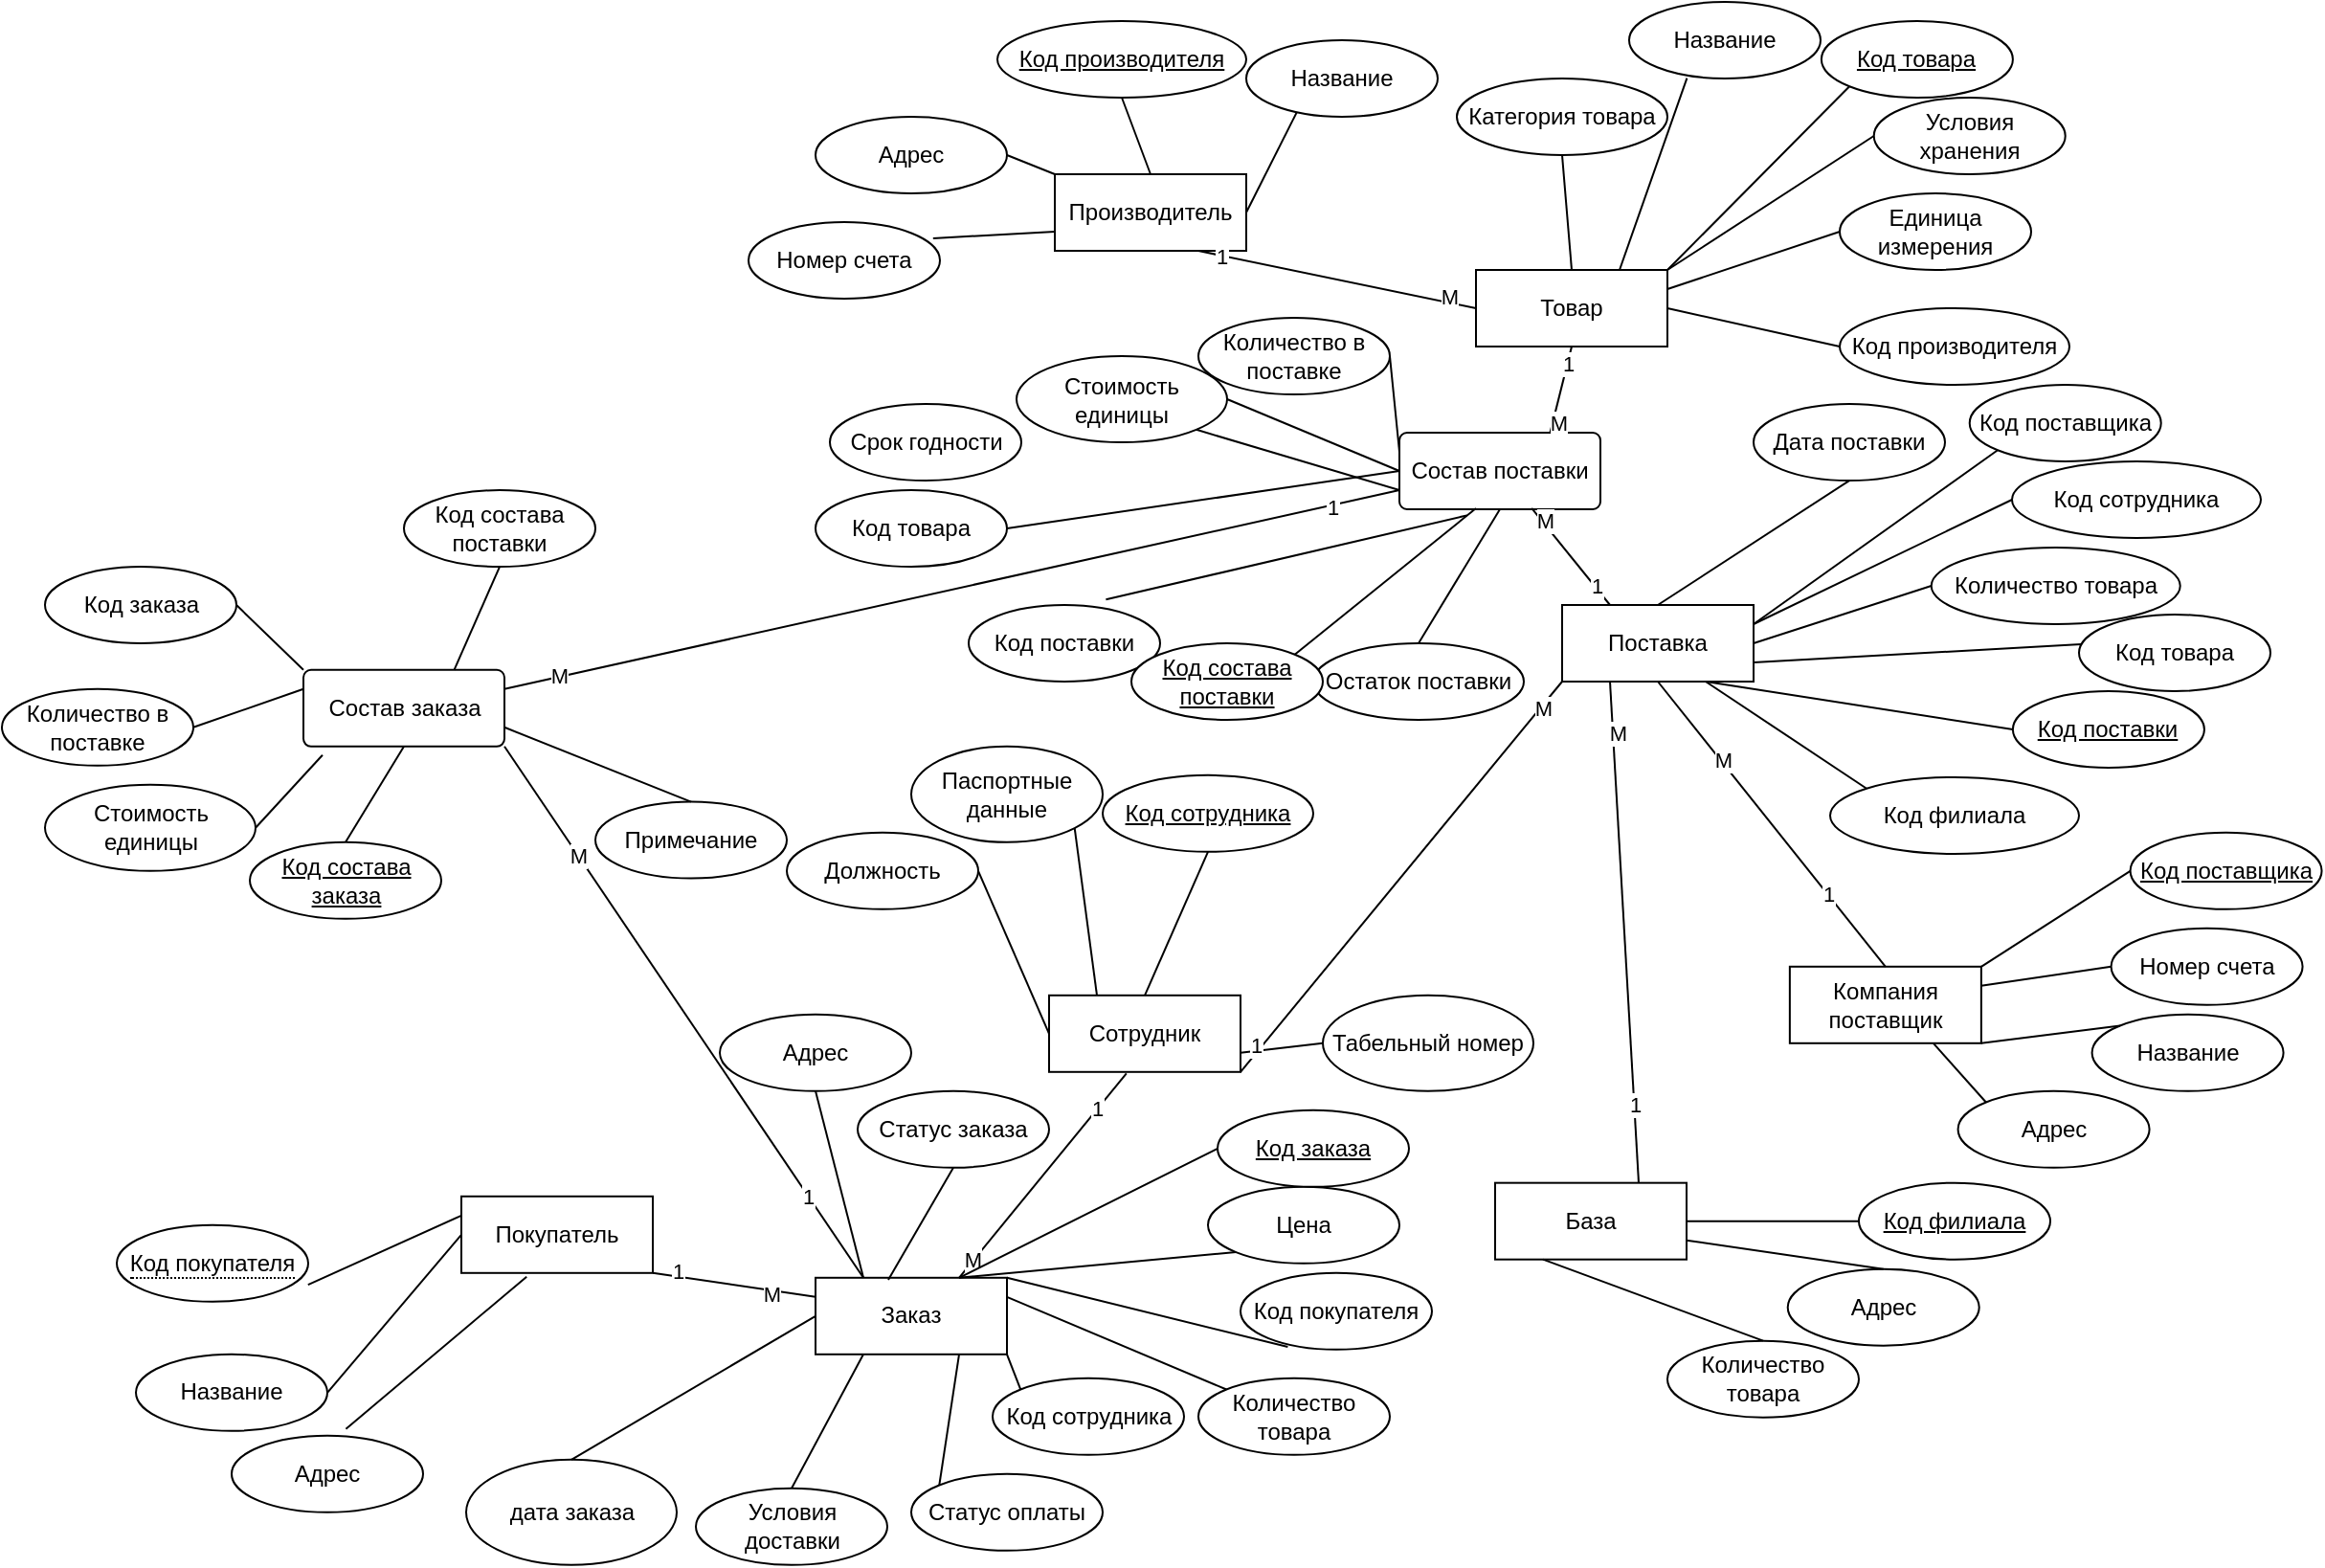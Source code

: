 <mxfile version="21.2.9" type="device">
  <diagram name="Страница 1" id="hKR1b_W0vJT78m-j09uT">
    <mxGraphModel dx="1843" dy="830" grid="1" gridSize="10" guides="1" tooltips="1" connect="1" arrows="1" fold="1" page="1" pageScale="1" pageWidth="1654" pageHeight="2336" math="0" shadow="0">
      <root>
        <mxCell id="0" />
        <mxCell id="1" parent="0" />
        <mxCell id="FbXLROSCPdwHyg9vS8EN-12" value="" style="endArrow=none;html=1;rounded=0;entryX=0.597;entryY=-0.089;entryDx=0;entryDy=0;entryPerimeter=0;exitX=0.341;exitY=1.049;exitDx=0;exitDy=0;exitPerimeter=0;" parent="1" source="FbXLROSCPdwHyg9vS8EN-45" target="FbXLROSCPdwHyg9vS8EN-46" edge="1">
          <mxGeometry relative="1" as="geometry">
            <mxPoint x="540" y="668.48" as="sourcePoint" />
            <mxPoint x="590" y="668.9" as="targetPoint" />
          </mxGeometry>
        </mxCell>
        <mxCell id="FbXLROSCPdwHyg9vS8EN-15" value="дата заказа" style="ellipse;whiteSpace=wrap;html=1;" parent="1" vertex="1">
          <mxGeometry x="442.5" y="776.4" width="110" height="55" as="geometry" />
        </mxCell>
        <mxCell id="FbXLROSCPdwHyg9vS8EN-44" value="&lt;span style=&quot;border-bottom: 1px dotted&quot;&gt;Код покупателя&lt;/span&gt;" style="ellipse;whiteSpace=wrap;html=1;align=center;" parent="1" vertex="1">
          <mxGeometry x="260" y="653.9" width="100" height="40" as="geometry" />
        </mxCell>
        <mxCell id="FbXLROSCPdwHyg9vS8EN-45" value="Покупатель" style="whiteSpace=wrap;html=1;align=center;" parent="1" vertex="1">
          <mxGeometry x="440" y="638.9" width="100" height="40" as="geometry" />
        </mxCell>
        <mxCell id="FbXLROSCPdwHyg9vS8EN-46" value="Адрес" style="ellipse;whiteSpace=wrap;html=1;align=center;" parent="1" vertex="1">
          <mxGeometry x="320" y="763.9" width="100" height="40" as="geometry" />
        </mxCell>
        <mxCell id="FbXLROSCPdwHyg9vS8EN-47" value="Название" style="ellipse;whiteSpace=wrap;html=1;align=center;" parent="1" vertex="1">
          <mxGeometry x="270" y="721.4" width="100" height="40" as="geometry" />
        </mxCell>
        <mxCell id="FbXLROSCPdwHyg9vS8EN-48" value="" style="endArrow=none;html=1;rounded=0;exitX=0.5;exitY=0;exitDx=0;exitDy=0;entryX=0;entryY=0.5;entryDx=0;entryDy=0;" parent="1" source="FbXLROSCPdwHyg9vS8EN-15" target="FbXLROSCPdwHyg9vS8EN-140" edge="1">
          <mxGeometry relative="1" as="geometry">
            <mxPoint x="520" y="748.9" as="sourcePoint" />
            <mxPoint x="630" y="703.9" as="targetPoint" />
          </mxGeometry>
        </mxCell>
        <mxCell id="FbXLROSCPdwHyg9vS8EN-49" value="" style="endArrow=none;html=1;rounded=0;exitX=0.999;exitY=0.78;exitDx=0;exitDy=0;exitPerimeter=0;entryX=0;entryY=0.25;entryDx=0;entryDy=0;" parent="1" source="FbXLROSCPdwHyg9vS8EN-44" target="FbXLROSCPdwHyg9vS8EN-45" edge="1">
          <mxGeometry relative="1" as="geometry">
            <mxPoint x="470" y="578.9" as="sourcePoint" />
            <mxPoint x="630" y="578.9" as="targetPoint" />
          </mxGeometry>
        </mxCell>
        <mxCell id="FbXLROSCPdwHyg9vS8EN-50" value="" style="endArrow=none;html=1;rounded=0;entryX=0;entryY=0.5;entryDx=0;entryDy=0;exitX=1;exitY=0.5;exitDx=0;exitDy=0;" parent="1" source="FbXLROSCPdwHyg9vS8EN-47" target="FbXLROSCPdwHyg9vS8EN-45" edge="1">
          <mxGeometry relative="1" as="geometry">
            <mxPoint x="320" y="657.36" as="sourcePoint" />
            <mxPoint x="420" y="656.9" as="targetPoint" />
          </mxGeometry>
        </mxCell>
        <mxCell id="FbXLROSCPdwHyg9vS8EN-54" value="Сотрудник" style="whiteSpace=wrap;html=1;align=center;" parent="1" vertex="1">
          <mxGeometry x="747" y="533.9" width="100" height="40" as="geometry" />
        </mxCell>
        <mxCell id="FbXLROSCPdwHyg9vS8EN-55" value="Код сотрудника" style="ellipse;whiteSpace=wrap;html=1;align=center;fontStyle=4;" parent="1" vertex="1">
          <mxGeometry x="775" y="418.9" width="110" height="40" as="geometry" />
        </mxCell>
        <mxCell id="FbXLROSCPdwHyg9vS8EN-57" value="Название" style="ellipse;whiteSpace=wrap;html=1;align=center;" parent="1" vertex="1">
          <mxGeometry x="1050" y="15" width="100" height="40" as="geometry" />
        </mxCell>
        <mxCell id="FbXLROSCPdwHyg9vS8EN-58" value="Единица измерения" style="ellipse;whiteSpace=wrap;html=1;align=center;" parent="1" vertex="1">
          <mxGeometry x="1160" y="115" width="100" height="40" as="geometry" />
        </mxCell>
        <mxCell id="FbXLROSCPdwHyg9vS8EN-59" value="Табельный номер" style="ellipse;whiteSpace=wrap;html=1;align=center;" parent="1" vertex="1">
          <mxGeometry x="890" y="533.9" width="110" height="50" as="geometry" />
        </mxCell>
        <mxCell id="FbXLROSCPdwHyg9vS8EN-60" value="Паспортные данные" style="ellipse;whiteSpace=wrap;html=1;align=center;" parent="1" vertex="1">
          <mxGeometry x="675" y="403.9" width="100" height="50" as="geometry" />
        </mxCell>
        <mxCell id="FbXLROSCPdwHyg9vS8EN-61" value="Должность" style="ellipse;whiteSpace=wrap;html=1;align=center;" parent="1" vertex="1">
          <mxGeometry x="610" y="448.9" width="100" height="40" as="geometry" />
        </mxCell>
        <mxCell id="FbXLROSCPdwHyg9vS8EN-64" value="" style="endArrow=none;html=1;rounded=0;entryX=0.25;entryY=0;entryDx=0;entryDy=0;exitX=1;exitY=1;exitDx=0;exitDy=0;" parent="1" source="FbXLROSCPdwHyg9vS8EN-60" target="FbXLROSCPdwHyg9vS8EN-54" edge="1">
          <mxGeometry relative="1" as="geometry">
            <mxPoint x="750" y="468.9" as="sourcePoint" />
            <mxPoint x="760" y="798.9" as="targetPoint" />
          </mxGeometry>
        </mxCell>
        <mxCell id="FbXLROSCPdwHyg9vS8EN-66" value="" style="endArrow=none;html=1;rounded=0;entryX=0;entryY=0.5;entryDx=0;entryDy=0;exitX=1;exitY=0.75;exitDx=0;exitDy=0;" parent="1" source="FbXLROSCPdwHyg9vS8EN-54" target="FbXLROSCPdwHyg9vS8EN-59" edge="1">
          <mxGeometry relative="1" as="geometry">
            <mxPoint x="800" y="488.9" as="sourcePoint" />
            <mxPoint x="960" y="488.9" as="targetPoint" />
          </mxGeometry>
        </mxCell>
        <mxCell id="FbXLROSCPdwHyg9vS8EN-67" value="" style="endArrow=none;html=1;rounded=0;entryX=0;entryY=0.5;entryDx=0;entryDy=0;exitX=1;exitY=0.5;exitDx=0;exitDy=0;" parent="1" source="FbXLROSCPdwHyg9vS8EN-61" target="FbXLROSCPdwHyg9vS8EN-54" edge="1">
          <mxGeometry relative="1" as="geometry">
            <mxPoint x="640" y="538.9" as="sourcePoint" />
            <mxPoint x="800" y="538.9" as="targetPoint" />
          </mxGeometry>
        </mxCell>
        <mxCell id="FbXLROSCPdwHyg9vS8EN-68" value="" style="endArrow=none;html=1;rounded=0;entryX=0.5;entryY=1;entryDx=0;entryDy=0;exitX=0.5;exitY=0;exitDx=0;exitDy=0;" parent="1" source="FbXLROSCPdwHyg9vS8EN-54" target="FbXLROSCPdwHyg9vS8EN-55" edge="1">
          <mxGeometry relative="1" as="geometry">
            <mxPoint x="780" y="488.9" as="sourcePoint" />
            <mxPoint x="940" y="478.9" as="targetPoint" />
          </mxGeometry>
        </mxCell>
        <mxCell id="FbXLROSCPdwHyg9vS8EN-70" value="Производитель" style="whiteSpace=wrap;html=1;align=center;" parent="1" vertex="1">
          <mxGeometry x="750" y="105" width="100" height="40" as="geometry" />
        </mxCell>
        <mxCell id="FbXLROSCPdwHyg9vS8EN-72" value="Код товара" style="ellipse;whiteSpace=wrap;html=1;align=center;fontStyle=4;" parent="1" vertex="1">
          <mxGeometry x="1150.45" y="25" width="100" height="40" as="geometry" />
        </mxCell>
        <mxCell id="FbXLROSCPdwHyg9vS8EN-74" value="Стоимость единицы" style="ellipse;whiteSpace=wrap;html=1;align=center;" parent="1" vertex="1">
          <mxGeometry x="730" y="200.0" width="110" height="45" as="geometry" />
        </mxCell>
        <mxCell id="FbXLROSCPdwHyg9vS8EN-77" value="Количество в поставке" style="ellipse;whiteSpace=wrap;html=1;align=center;" parent="1" vertex="1">
          <mxGeometry x="825" y="180.04" width="100" height="40" as="geometry" />
        </mxCell>
        <mxCell id="FbXLROSCPdwHyg9vS8EN-79" value="" style="endArrow=none;html=1;rounded=0;exitX=0;exitY=0.25;exitDx=0;exitDy=0;entryX=1;entryY=0.5;entryDx=0;entryDy=0;" parent="1" source="r5WIAvBTR6VUpxrE6MZp-40" target="FbXLROSCPdwHyg9vS8EN-77" edge="1">
          <mxGeometry relative="1" as="geometry">
            <mxPoint x="609.5" y="382.5" as="sourcePoint" />
            <mxPoint x="559.5" y="380" as="targetPoint" />
          </mxGeometry>
        </mxCell>
        <mxCell id="FbXLROSCPdwHyg9vS8EN-83" value="" style="endArrow=none;html=1;rounded=0;exitX=1;exitY=0;exitDx=0;exitDy=0;entryX=0;entryY=1;entryDx=0;entryDy=0;" parent="1" source="r5WIAvBTR6VUpxrE6MZp-49" target="FbXLROSCPdwHyg9vS8EN-72" edge="1">
          <mxGeometry relative="1" as="geometry">
            <mxPoint x="1080" y="150" as="sourcePoint" />
            <mxPoint x="1180" y="135" as="targetPoint" />
          </mxGeometry>
        </mxCell>
        <mxCell id="FbXLROSCPdwHyg9vS8EN-85" value="" style="endArrow=none;html=1;rounded=0;entryX=0.302;entryY=0.996;entryDx=0;entryDy=0;entryPerimeter=0;exitX=0.75;exitY=0;exitDx=0;exitDy=0;" parent="1" source="r5WIAvBTR6VUpxrE6MZp-49" target="FbXLROSCPdwHyg9vS8EN-57" edge="1">
          <mxGeometry relative="1" as="geometry">
            <mxPoint x="1050" y="150" as="sourcePoint" />
            <mxPoint x="1200" y="155" as="targetPoint" />
          </mxGeometry>
        </mxCell>
        <mxCell id="FbXLROSCPdwHyg9vS8EN-99" value="Компания поставщик" style="whiteSpace=wrap;html=1;align=center;" parent="1" vertex="1">
          <mxGeometry x="1133.93" y="518.9" width="100" height="40" as="geometry" />
        </mxCell>
        <mxCell id="FbXLROSCPdwHyg9vS8EN-101" value="Адрес" style="ellipse;whiteSpace=wrap;html=1;align=center;" parent="1" vertex="1">
          <mxGeometry x="1221.79" y="583.9" width="100" height="40" as="geometry" />
        </mxCell>
        <mxCell id="FbXLROSCPdwHyg9vS8EN-102" value="Номер счета" style="ellipse;whiteSpace=wrap;html=1;align=center;" parent="1" vertex="1">
          <mxGeometry x="1301.79" y="498.9" width="100" height="40" as="geometry" />
        </mxCell>
        <mxCell id="FbXLROSCPdwHyg9vS8EN-103" value="Название" style="ellipse;whiteSpace=wrap;html=1;align=center;" parent="1" vertex="1">
          <mxGeometry x="1291.79" y="543.9" width="100" height="40" as="geometry" />
        </mxCell>
        <mxCell id="FbXLROSCPdwHyg9vS8EN-109" value="" style="endArrow=none;html=1;rounded=0;entryX=0;entryY=0;entryDx=0;entryDy=0;exitX=0.75;exitY=1;exitDx=0;exitDy=0;" parent="1" source="FbXLROSCPdwHyg9vS8EN-99" target="FbXLROSCPdwHyg9vS8EN-101" edge="1">
          <mxGeometry relative="1" as="geometry">
            <mxPoint x="966.87" y="623.9" as="sourcePoint" />
            <mxPoint x="1126.87" y="623.9" as="targetPoint" />
          </mxGeometry>
        </mxCell>
        <mxCell id="FbXLROSCPdwHyg9vS8EN-110" value="" style="endArrow=none;html=1;rounded=0;entryX=0;entryY=0.5;entryDx=0;entryDy=0;exitX=1;exitY=0.25;exitDx=0;exitDy=0;" parent="1" source="FbXLROSCPdwHyg9vS8EN-99" target="FbXLROSCPdwHyg9vS8EN-102" edge="1">
          <mxGeometry relative="1" as="geometry">
            <mxPoint x="1226.87" y="458.9" as="sourcePoint" />
            <mxPoint x="1276.87" y="428.9" as="targetPoint" />
          </mxGeometry>
        </mxCell>
        <mxCell id="FbXLROSCPdwHyg9vS8EN-112" value="" style="endArrow=none;html=1;rounded=0;entryX=0;entryY=0;entryDx=0;entryDy=0;exitX=1;exitY=1;exitDx=0;exitDy=0;" parent="1" source="FbXLROSCPdwHyg9vS8EN-99" target="FbXLROSCPdwHyg9vS8EN-103" edge="1">
          <mxGeometry relative="1" as="geometry">
            <mxPoint x="1246.87" y="473.9" as="sourcePoint" />
            <mxPoint x="1296.87" y="448.9" as="targetPoint" />
          </mxGeometry>
        </mxCell>
        <mxCell id="FbXLROSCPdwHyg9vS8EN-126" value="База" style="whiteSpace=wrap;html=1;align=center;" parent="1" vertex="1">
          <mxGeometry x="980" y="631.84" width="100" height="40" as="geometry" />
        </mxCell>
        <mxCell id="FbXLROSCPdwHyg9vS8EN-128" value="Адрес" style="ellipse;whiteSpace=wrap;html=1;align=center;" parent="1" vertex="1">
          <mxGeometry x="1132.86" y="676.84" width="100" height="40" as="geometry" />
        </mxCell>
        <mxCell id="FbXLROSCPdwHyg9vS8EN-130" value="" style="endArrow=none;html=1;rounded=0;entryX=0.5;entryY=0;entryDx=0;entryDy=0;exitX=1;exitY=0.75;exitDx=0;exitDy=0;" parent="1" source="FbXLROSCPdwHyg9vS8EN-126" target="FbXLROSCPdwHyg9vS8EN-128" edge="1">
          <mxGeometry relative="1" as="geometry">
            <mxPoint x="1000" y="711.84" as="sourcePoint" />
            <mxPoint x="1160" y="711.84" as="targetPoint" />
          </mxGeometry>
        </mxCell>
        <mxCell id="FbXLROSCPdwHyg9vS8EN-140" value="Заказ" style="whiteSpace=wrap;html=1;align=center;" parent="1" vertex="1">
          <mxGeometry x="625" y="681.4" width="100" height="40" as="geometry" />
        </mxCell>
        <mxCell id="FbXLROSCPdwHyg9vS8EN-159" value="Статус оплаты" style="ellipse;whiteSpace=wrap;html=1;align=center;" parent="1" vertex="1">
          <mxGeometry x="675" y="783.9" width="100" height="40" as="geometry" />
        </mxCell>
        <mxCell id="FbXLROSCPdwHyg9vS8EN-160" value="Условия доставки" style="ellipse;whiteSpace=wrap;html=1;align=center;" parent="1" vertex="1">
          <mxGeometry x="562.5" y="791.4" width="100" height="40" as="geometry" />
        </mxCell>
        <mxCell id="FbXLROSCPdwHyg9vS8EN-165" value="" style="endArrow=none;html=1;rounded=0;entryX=0;entryY=0.5;entryDx=0;entryDy=0;exitX=1;exitY=0.25;exitDx=0;exitDy=0;" parent="1" source="r5WIAvBTR6VUpxrE6MZp-49" target="FbXLROSCPdwHyg9vS8EN-58" edge="1">
          <mxGeometry relative="1" as="geometry">
            <mxPoint x="1070" y="177.5" as="sourcePoint" />
            <mxPoint x="870" y="375" as="targetPoint" />
          </mxGeometry>
        </mxCell>
        <mxCell id="FbXLROSCPdwHyg9vS8EN-167" value="Количество товара" style="ellipse;whiteSpace=wrap;html=1;align=center;" parent="1" vertex="1">
          <mxGeometry x="1070" y="714.34" width="100" height="40" as="geometry" />
        </mxCell>
        <mxCell id="FbXLROSCPdwHyg9vS8EN-169" value="" style="endArrow=none;html=1;rounded=0;entryX=0.25;entryY=1;entryDx=0;entryDy=0;exitX=0.5;exitY=0;exitDx=0;exitDy=0;" parent="1" source="FbXLROSCPdwHyg9vS8EN-167" target="FbXLROSCPdwHyg9vS8EN-126" edge="1">
          <mxGeometry relative="1" as="geometry">
            <mxPoint x="800" y="511.84" as="sourcePoint" />
            <mxPoint x="960" y="511.84" as="targetPoint" />
          </mxGeometry>
        </mxCell>
        <mxCell id="FbXLROSCPdwHyg9vS8EN-177" value="Категория товара" style="ellipse;whiteSpace=wrap;html=1;align=center;" parent="1" vertex="1">
          <mxGeometry x="960" y="55" width="110" height="40" as="geometry" />
        </mxCell>
        <mxCell id="FbXLROSCPdwHyg9vS8EN-178" value="Срок годности" style="ellipse;whiteSpace=wrap;html=1;align=center;" parent="1" vertex="1">
          <mxGeometry x="632.5" y="225.04" width="100" height="40" as="geometry" />
        </mxCell>
        <mxCell id="FbXLROSCPdwHyg9vS8EN-180" value="" style="endArrow=none;html=1;rounded=0;exitX=0.5;exitY=1;exitDx=0;exitDy=0;entryX=0.5;entryY=0;entryDx=0;entryDy=0;" parent="1" source="FbXLROSCPdwHyg9vS8EN-177" target="r5WIAvBTR6VUpxrE6MZp-49" edge="1">
          <mxGeometry relative="1" as="geometry">
            <mxPoint x="710" y="215" as="sourcePoint" />
            <mxPoint x="1020" y="150" as="targetPoint" />
          </mxGeometry>
        </mxCell>
        <mxCell id="FbXLROSCPdwHyg9vS8EN-181" value="" style="endArrow=none;html=1;rounded=0;exitX=1;exitY=1;exitDx=0;exitDy=0;entryX=0;entryY=0.75;entryDx=0;entryDy=0;" parent="1" source="FbXLROSCPdwHyg9vS8EN-74" target="r5WIAvBTR6VUpxrE6MZp-40" edge="1">
          <mxGeometry relative="1" as="geometry">
            <mxPoint x="509.5" y="275" as="sourcePoint" />
            <mxPoint x="640.75" y="400" as="targetPoint" />
          </mxGeometry>
        </mxCell>
        <mxCell id="FbXLROSCPdwHyg9vS8EN-182" value="Адрес" style="ellipse;whiteSpace=wrap;html=1;align=center;" parent="1" vertex="1">
          <mxGeometry x="625" y="75" width="100" height="40" as="geometry" />
        </mxCell>
        <mxCell id="FbXLROSCPdwHyg9vS8EN-185" value="Номер счета" style="ellipse;whiteSpace=wrap;html=1;align=center;" parent="1" vertex="1">
          <mxGeometry x="590" y="130" width="100" height="40" as="geometry" />
        </mxCell>
        <mxCell id="FbXLROSCPdwHyg9vS8EN-186" value="Название" style="ellipse;whiteSpace=wrap;html=1;align=center;" parent="1" vertex="1">
          <mxGeometry x="850" y="35" width="100" height="40" as="geometry" />
        </mxCell>
        <mxCell id="FbXLROSCPdwHyg9vS8EN-188" value="" style="endArrow=none;html=1;rounded=0;entryX=0;entryY=0.75;entryDx=0;entryDy=0;exitX=0.964;exitY=0.212;exitDx=0;exitDy=0;exitPerimeter=0;" parent="1" source="FbXLROSCPdwHyg9vS8EN-185" target="FbXLROSCPdwHyg9vS8EN-70" edge="1">
          <mxGeometry relative="1" as="geometry">
            <mxPoint x="610" y="435" as="sourcePoint" />
            <mxPoint x="770" y="435" as="targetPoint" />
          </mxGeometry>
        </mxCell>
        <mxCell id="FbXLROSCPdwHyg9vS8EN-190" value="" style="endArrow=none;html=1;rounded=0;entryX=0.263;entryY=0.945;entryDx=0;entryDy=0;exitX=1;exitY=0.5;exitDx=0;exitDy=0;entryPerimeter=0;" parent="1" source="FbXLROSCPdwHyg9vS8EN-70" target="FbXLROSCPdwHyg9vS8EN-186" edge="1">
          <mxGeometry relative="1" as="geometry">
            <mxPoint x="746" y="203" as="sourcePoint" />
            <mxPoint x="795" y="165" as="targetPoint" />
          </mxGeometry>
        </mxCell>
        <mxCell id="FbXLROSCPdwHyg9vS8EN-192" value="" style="endArrow=none;html=1;rounded=0;entryX=1;entryY=0.5;entryDx=0;entryDy=0;exitX=0;exitY=0;exitDx=0;exitDy=0;" parent="1" source="FbXLROSCPdwHyg9vS8EN-70" target="FbXLROSCPdwHyg9vS8EN-182" edge="1">
          <mxGeometry relative="1" as="geometry">
            <mxPoint x="756" y="213" as="sourcePoint" />
            <mxPoint x="805" y="175" as="targetPoint" />
          </mxGeometry>
        </mxCell>
        <mxCell id="FbXLROSCPdwHyg9vS8EN-212" value="" style="endArrow=none;html=1;rounded=0;exitX=0;exitY=1;exitDx=0;exitDy=0;entryX=1;entryY=1;entryDx=0;entryDy=0;" parent="1" source="r5WIAvBTR6VUpxrE6MZp-50" target="FbXLROSCPdwHyg9vS8EN-54" edge="1">
          <mxGeometry relative="1" as="geometry">
            <mxPoint x="890" y="600.0" as="sourcePoint" />
            <mxPoint x="770" y="590" as="targetPoint" />
          </mxGeometry>
        </mxCell>
        <mxCell id="FbXLROSCPdwHyg9vS8EN-213" value="" style="resizable=0;html=1;whiteSpace=wrap;align=left;verticalAlign=bottom;" parent="FbXLROSCPdwHyg9vS8EN-212" connectable="0" vertex="1">
          <mxGeometry x="-1" relative="1" as="geometry">
            <mxPoint x="-345" as="offset" />
          </mxGeometry>
        </mxCell>
        <mxCell id="fYwef7JBW5ezuKU2hQcU-30" value="1" style="edgeLabel;html=1;align=center;verticalAlign=middle;resizable=0;points=[];" parent="FbXLROSCPdwHyg9vS8EN-212" vertex="1" connectable="0">
          <mxGeometry x="0.876" y="-3" relative="1" as="geometry">
            <mxPoint as="offset" />
          </mxGeometry>
        </mxCell>
        <mxCell id="fYwef7JBW5ezuKU2hQcU-31" value="М" style="edgeLabel;html=1;align=center;verticalAlign=middle;resizable=0;points=[];" parent="FbXLROSCPdwHyg9vS8EN-212" vertex="1" connectable="0">
          <mxGeometry x="-0.87" y="1" relative="1" as="geometry">
            <mxPoint as="offset" />
          </mxGeometry>
        </mxCell>
        <mxCell id="FbXLROSCPdwHyg9vS8EN-218" value="" style="endArrow=none;html=1;rounded=0;entryX=0.5;entryY=0;entryDx=0;entryDy=0;exitX=0.25;exitY=1;exitDx=0;exitDy=0;" parent="1" source="FbXLROSCPdwHyg9vS8EN-140" target="FbXLROSCPdwHyg9vS8EN-160" edge="1">
          <mxGeometry relative="1" as="geometry">
            <mxPoint x="895" y="508.9" as="sourcePoint" />
            <mxPoint x="1055" y="508.9" as="targetPoint" />
          </mxGeometry>
        </mxCell>
        <mxCell id="FbXLROSCPdwHyg9vS8EN-220" value="" style="endArrow=none;html=1;rounded=0;entryX=0;entryY=0;entryDx=0;entryDy=0;exitX=0.75;exitY=1;exitDx=0;exitDy=0;" parent="1" source="FbXLROSCPdwHyg9vS8EN-140" target="FbXLROSCPdwHyg9vS8EN-159" edge="1">
          <mxGeometry relative="1" as="geometry">
            <mxPoint x="785" y="778.9" as="sourcePoint" />
            <mxPoint x="855" y="788.9" as="targetPoint" />
          </mxGeometry>
        </mxCell>
        <mxCell id="FbXLROSCPdwHyg9vS8EN-222" value="" style="endArrow=none;html=1;rounded=0;entryX=1;entryY=1;entryDx=0;entryDy=0;exitX=0;exitY=0.25;exitDx=0;exitDy=0;" parent="1" source="FbXLROSCPdwHyg9vS8EN-140" target="FbXLROSCPdwHyg9vS8EN-45" edge="1">
          <mxGeometry relative="1" as="geometry">
            <mxPoint x="570" y="696.4" as="sourcePoint" />
            <mxPoint x="745" y="528.9" as="targetPoint" />
          </mxGeometry>
        </mxCell>
        <mxCell id="FbXLROSCPdwHyg9vS8EN-223" value="" style="resizable=0;html=1;whiteSpace=wrap;align=left;verticalAlign=bottom;" parent="FbXLROSCPdwHyg9vS8EN-222" connectable="0" vertex="1">
          <mxGeometry x="-1" relative="1" as="geometry" />
        </mxCell>
        <mxCell id="fYwef7JBW5ezuKU2hQcU-33" value="М" style="edgeLabel;html=1;align=center;verticalAlign=middle;resizable=0;points=[];" parent="FbXLROSCPdwHyg9vS8EN-222" vertex="1" connectable="0">
          <mxGeometry x="-0.49" y="2" relative="1" as="geometry">
            <mxPoint x="-1" as="offset" />
          </mxGeometry>
        </mxCell>
        <mxCell id="fYwef7JBW5ezuKU2hQcU-36" value="1" style="edgeLabel;html=1;align=center;verticalAlign=middle;resizable=0;points=[];" parent="FbXLROSCPdwHyg9vS8EN-222" vertex="1" connectable="0">
          <mxGeometry x="0.714" y="-3" relative="1" as="geometry">
            <mxPoint as="offset" />
          </mxGeometry>
        </mxCell>
        <mxCell id="FbXLROSCPdwHyg9vS8EN-256" value="Код производителя" style="ellipse;whiteSpace=wrap;html=1;align=center;fontStyle=4;" parent="1" vertex="1">
          <mxGeometry x="720" y="25" width="130" height="40" as="geometry" />
        </mxCell>
        <mxCell id="FbXLROSCPdwHyg9vS8EN-257" value="" style="endArrow=none;html=1;rounded=0;exitX=0.5;exitY=1;exitDx=0;exitDy=0;entryX=0.5;entryY=0;entryDx=0;entryDy=0;" parent="1" source="FbXLROSCPdwHyg9vS8EN-256" target="FbXLROSCPdwHyg9vS8EN-70" edge="1">
          <mxGeometry relative="1" as="geometry">
            <mxPoint x="470" y="535" as="sourcePoint" />
            <mxPoint x="630" y="535" as="targetPoint" />
          </mxGeometry>
        </mxCell>
        <mxCell id="K6yEJlMgc-PRcoqoKb7_-6" value="" style="endArrow=none;html=1;rounded=0;exitX=0.75;exitY=0;exitDx=0;exitDy=0;entryX=0.404;entryY=1.02;entryDx=0;entryDy=0;entryPerimeter=0;" parent="1" source="FbXLROSCPdwHyg9vS8EN-140" target="FbXLROSCPdwHyg9vS8EN-54" edge="1">
          <mxGeometry relative="1" as="geometry">
            <mxPoint x="650" y="696.4" as="sourcePoint" />
            <mxPoint x="1010" y="728.9" as="targetPoint" />
          </mxGeometry>
        </mxCell>
        <mxCell id="fYwef7JBW5ezuKU2hQcU-37" value="М" style="edgeLabel;html=1;align=center;verticalAlign=middle;resizable=0;points=[];" parent="K6yEJlMgc-PRcoqoKb7_-6" vertex="1" connectable="0">
          <mxGeometry x="-0.828" y="1" relative="1" as="geometry">
            <mxPoint as="offset" />
          </mxGeometry>
        </mxCell>
        <mxCell id="fYwef7JBW5ezuKU2hQcU-40" value="1" style="edgeLabel;html=1;align=center;verticalAlign=middle;resizable=0;points=[];" parent="K6yEJlMgc-PRcoqoKb7_-6" vertex="1" connectable="0">
          <mxGeometry x="0.653" y="1" relative="1" as="geometry">
            <mxPoint as="offset" />
          </mxGeometry>
        </mxCell>
        <mxCell id="r5WIAvBTR6VUpxrE6MZp-9" value="" style="endArrow=none;html=1;rounded=0;entryX=0.25;entryY=1;entryDx=0;entryDy=0;exitX=0.75;exitY=0;exitDx=0;exitDy=0;" parent="1" source="FbXLROSCPdwHyg9vS8EN-126" target="r5WIAvBTR6VUpxrE6MZp-50" edge="1">
          <mxGeometry relative="1" as="geometry">
            <mxPoint x="1290" y="890" as="sourcePoint" />
            <mxPoint x="1172.86" y="695" as="targetPoint" />
          </mxGeometry>
        </mxCell>
        <mxCell id="r5WIAvBTR6VUpxrE6MZp-11" value="" style="resizable=0;html=1;whiteSpace=wrap;align=right;verticalAlign=bottom;" parent="r5WIAvBTR6VUpxrE6MZp-9" connectable="0" vertex="1">
          <mxGeometry x="1" relative="1" as="geometry">
            <mxPoint x="-295" y="11" as="offset" />
          </mxGeometry>
        </mxCell>
        <mxCell id="r5WIAvBTR6VUpxrE6MZp-16" value="1" style="edgeLabel;html=1;align=center;verticalAlign=middle;resizable=0;points=[];" parent="r5WIAvBTR6VUpxrE6MZp-9" vertex="1" connectable="0">
          <mxGeometry x="-0.685" relative="1" as="geometry">
            <mxPoint as="offset" />
          </mxGeometry>
        </mxCell>
        <mxCell id="fYwef7JBW5ezuKU2hQcU-39" value="М" style="edgeLabel;html=1;align=center;verticalAlign=middle;resizable=0;points=[];" parent="r5WIAvBTR6VUpxrE6MZp-9" vertex="1" connectable="0">
          <mxGeometry x="0.793" y="-2" relative="1" as="geometry">
            <mxPoint as="offset" />
          </mxGeometry>
        </mxCell>
        <mxCell id="r5WIAvBTR6VUpxrE6MZp-19" value="" style="endArrow=none;html=1;rounded=0;entryX=0;entryY=0.5;entryDx=0;entryDy=0;exitX=1;exitY=0.5;exitDx=0;exitDy=0;exitPerimeter=0;" parent="1" source="r5WIAvBTR6VUpxrE6MZp-50" target="r5WIAvBTR6VUpxrE6MZp-27" edge="1">
          <mxGeometry relative="1" as="geometry">
            <mxPoint x="1131.154" y="328.462" as="sourcePoint" />
            <mxPoint x="1185" y="310" as="targetPoint" />
          </mxGeometry>
        </mxCell>
        <mxCell id="r5WIAvBTR6VUpxrE6MZp-20" value="" style="endArrow=none;html=1;rounded=0;entryX=0.5;entryY=0;entryDx=0;entryDy=0;exitX=1;exitY=0.75;exitDx=0;exitDy=0;" parent="1" source="r5WIAvBTR6VUpxrE6MZp-50" edge="1">
          <mxGeometry relative="1" as="geometry">
            <mxPoint x="1135" y="340" as="sourcePoint" />
            <mxPoint x="1295" y="350" as="targetPoint" />
          </mxGeometry>
        </mxCell>
        <mxCell id="r5WIAvBTR6VUpxrE6MZp-24" value="" style="endArrow=none;html=1;rounded=0;entryX=0;entryY=1;entryDx=0;entryDy=0;exitX=1;exitY=0.25;exitDx=0;exitDy=0;" parent="1" source="r5WIAvBTR6VUpxrE6MZp-50" target="r5WIAvBTR6VUpxrE6MZp-29" edge="1">
          <mxGeometry relative="1" as="geometry">
            <mxPoint x="1125" y="330" as="sourcePoint" />
            <mxPoint x="1215" y="230" as="targetPoint" />
          </mxGeometry>
        </mxCell>
        <mxCell id="r5WIAvBTR6VUpxrE6MZp-26" value="Код товара" style="ellipse;whiteSpace=wrap;html=1;align=center;" parent="1" vertex="1">
          <mxGeometry x="1285" y="335" width="100" height="40" as="geometry" />
        </mxCell>
        <mxCell id="r5WIAvBTR6VUpxrE6MZp-27" value="Количество товара" style="ellipse;whiteSpace=wrap;html=1;align=center;" parent="1" vertex="1">
          <mxGeometry x="1207.86" y="300" width="130" height="40" as="geometry" />
        </mxCell>
        <mxCell id="r5WIAvBTR6VUpxrE6MZp-29" value="Код поставщика" style="ellipse;whiteSpace=wrap;html=1;align=center;" parent="1" vertex="1">
          <mxGeometry x="1227.86" y="215" width="100" height="40" as="geometry" />
        </mxCell>
        <mxCell id="r5WIAvBTR6VUpxrE6MZp-30" value="Код филиала" style="ellipse;whiteSpace=wrap;html=1;align=center;fontStyle=4;" parent="1" vertex="1">
          <mxGeometry x="1170" y="631.84" width="100" height="40" as="geometry" />
        </mxCell>
        <mxCell id="r5WIAvBTR6VUpxrE6MZp-31" value="Код поставщика" style="ellipse;whiteSpace=wrap;html=1;align=center;fontStyle=4;" parent="1" vertex="1">
          <mxGeometry x="1311.79" y="448.9" width="100" height="40" as="geometry" />
        </mxCell>
        <mxCell id="r5WIAvBTR6VUpxrE6MZp-32" value="" style="endArrow=none;html=1;rounded=0;entryX=0;entryY=0.5;entryDx=0;entryDy=0;exitX=1;exitY=0;exitDx=0;exitDy=0;" parent="1" source="FbXLROSCPdwHyg9vS8EN-99" target="r5WIAvBTR6VUpxrE6MZp-31" edge="1">
          <mxGeometry relative="1" as="geometry">
            <mxPoint x="1241.79" y="408.9" as="sourcePoint" />
            <mxPoint x="1421.79" y="378.9" as="targetPoint" />
          </mxGeometry>
        </mxCell>
        <mxCell id="r5WIAvBTR6VUpxrE6MZp-33" value="" style="endArrow=none;html=1;rounded=0;entryX=0;entryY=0.5;entryDx=0;entryDy=0;exitX=1;exitY=0.5;exitDx=0;exitDy=0;" parent="1" source="FbXLROSCPdwHyg9vS8EN-126" target="r5WIAvBTR6VUpxrE6MZp-30" edge="1">
          <mxGeometry relative="1" as="geometry">
            <mxPoint x="1280" y="406.84" as="sourcePoint" />
            <mxPoint x="1460" y="376.84" as="targetPoint" />
          </mxGeometry>
        </mxCell>
        <mxCell id="r5WIAvBTR6VUpxrE6MZp-34" value="" style="endArrow=none;html=1;rounded=0;exitX=0.75;exitY=1;exitDx=0;exitDy=0;entryX=0;entryY=0.5;entryDx=0;entryDy=0;" parent="1" source="r5WIAvBTR6VUpxrE6MZp-50" target="r5WIAvBTR6VUpxrE6MZp-35" edge="1">
          <mxGeometry relative="1" as="geometry">
            <mxPoint x="1139.545" y="353.636" as="sourcePoint" />
            <mxPoint x="1355.805" y="380.858" as="targetPoint" />
          </mxGeometry>
        </mxCell>
        <mxCell id="r5WIAvBTR6VUpxrE6MZp-35" value="Код поставки" style="ellipse;whiteSpace=wrap;html=1;align=center;fontStyle=4;" parent="1" vertex="1">
          <mxGeometry x="1250.45" y="375" width="100" height="40" as="geometry" />
        </mxCell>
        <mxCell id="r5WIAvBTR6VUpxrE6MZp-40" value="Состав поставки" style="rounded=1;arcSize=10;whiteSpace=wrap;html=1;align=center;" parent="1" vertex="1">
          <mxGeometry x="930" y="240" width="105" height="40" as="geometry" />
        </mxCell>
        <mxCell id="r5WIAvBTR6VUpxrE6MZp-41" value="" style="endArrow=none;html=1;rounded=0;entryX=0.5;entryY=0;entryDx=0;entryDy=0;exitX=0.5;exitY=1;exitDx=0;exitDy=0;" parent="1" source="r5WIAvBTR6VUpxrE6MZp-50" target="FbXLROSCPdwHyg9vS8EN-99" edge="1">
          <mxGeometry relative="1" as="geometry">
            <mxPoint x="1090" y="480" as="sourcePoint" />
            <mxPoint x="1080" y="470" as="targetPoint" />
          </mxGeometry>
        </mxCell>
        <mxCell id="r5WIAvBTR6VUpxrE6MZp-42" value="" style="resizable=0;html=1;whiteSpace=wrap;align=left;verticalAlign=bottom;" parent="r5WIAvBTR6VUpxrE6MZp-41" connectable="0" vertex="1">
          <mxGeometry x="-1" relative="1" as="geometry">
            <mxPoint x="-295" y="11" as="offset" />
          </mxGeometry>
        </mxCell>
        <mxCell id="r5WIAvBTR6VUpxrE6MZp-43" value="" style="resizable=0;html=1;whiteSpace=wrap;align=right;verticalAlign=bottom;" parent="r5WIAvBTR6VUpxrE6MZp-41" connectable="0" vertex="1">
          <mxGeometry x="1" relative="1" as="geometry" />
        </mxCell>
        <mxCell id="r5WIAvBTR6VUpxrE6MZp-46" value="М" style="edgeLabel;html=1;align=center;verticalAlign=middle;resizable=0;points=[];" parent="r5WIAvBTR6VUpxrE6MZp-41" vertex="1" connectable="0">
          <mxGeometry x="-0.444" y="1" relative="1" as="geometry">
            <mxPoint as="offset" />
          </mxGeometry>
        </mxCell>
        <mxCell id="r5WIAvBTR6VUpxrE6MZp-47" value="1" style="edgeLabel;html=1;align=center;verticalAlign=middle;resizable=0;points=[];" parent="r5WIAvBTR6VUpxrE6MZp-41" vertex="1" connectable="0">
          <mxGeometry x="0.488" relative="1" as="geometry">
            <mxPoint as="offset" />
          </mxGeometry>
        </mxCell>
        <mxCell id="r5WIAvBTR6VUpxrE6MZp-49" value="Товар" style="whiteSpace=wrap;html=1;align=center;" parent="1" vertex="1">
          <mxGeometry x="970" y="155" width="100" height="40" as="geometry" />
        </mxCell>
        <mxCell id="r5WIAvBTR6VUpxrE6MZp-50" value="Поставка" style="whiteSpace=wrap;html=1;align=center;" parent="1" vertex="1">
          <mxGeometry x="1015" y="330" width="100" height="40" as="geometry" />
        </mxCell>
        <mxCell id="r5WIAvBTR6VUpxrE6MZp-58" value="Количество товара" style="ellipse;whiteSpace=wrap;html=1;align=center;" parent="1" vertex="1">
          <mxGeometry x="825" y="733.9" width="100" height="40" as="geometry" />
        </mxCell>
        <mxCell id="r5WIAvBTR6VUpxrE6MZp-59" value="" style="endArrow=none;html=1;rounded=0;entryX=0;entryY=0;entryDx=0;entryDy=0;exitX=1;exitY=0.25;exitDx=0;exitDy=0;" parent="1" source="FbXLROSCPdwHyg9vS8EN-140" target="r5WIAvBTR6VUpxrE6MZp-58" edge="1">
          <mxGeometry relative="1" as="geometry">
            <mxPoint x="790" y="743.9" as="sourcePoint" />
            <mxPoint x="815" y="661.4" as="targetPoint" />
          </mxGeometry>
        </mxCell>
        <mxCell id="r5WIAvBTR6VUpxrE6MZp-60" value="Цена" style="ellipse;whiteSpace=wrap;html=1;align=center;" parent="1" vertex="1">
          <mxGeometry x="830" y="633.9" width="100" height="40" as="geometry" />
        </mxCell>
        <mxCell id="r5WIAvBTR6VUpxrE6MZp-61" value="" style="endArrow=none;html=1;rounded=0;entryX=0;entryY=1;entryDx=0;entryDy=0;exitX=0.75;exitY=0;exitDx=0;exitDy=0;" parent="1" source="FbXLROSCPdwHyg9vS8EN-140" target="r5WIAvBTR6VUpxrE6MZp-60" edge="1">
          <mxGeometry relative="1" as="geometry">
            <mxPoint x="770" y="638.9" as="sourcePoint" />
            <mxPoint x="785" y="606.4" as="targetPoint" />
          </mxGeometry>
        </mxCell>
        <mxCell id="-AyYgDJwSz0cT9J-4njr-6" value="Код покупателя" style="ellipse;whiteSpace=wrap;html=1;align=center;" parent="1" vertex="1">
          <mxGeometry x="847" y="678.9" width="100" height="40" as="geometry" />
        </mxCell>
        <mxCell id="-AyYgDJwSz0cT9J-4njr-7" value="" style="endArrow=none;html=1;rounded=0;entryX=0.247;entryY=0.965;entryDx=0;entryDy=0;exitX=1;exitY=0;exitDx=0;exitDy=0;entryPerimeter=0;" parent="1" source="FbXLROSCPdwHyg9vS8EN-140" target="-AyYgDJwSz0cT9J-4njr-6" edge="1">
          <mxGeometry relative="1" as="geometry">
            <mxPoint x="690" y="873.9" as="sourcePoint" />
            <mxPoint x="965" y="1118.9" as="targetPoint" />
          </mxGeometry>
        </mxCell>
        <mxCell id="-AyYgDJwSz0cT9J-4njr-9" value="" style="resizable=0;html=1;whiteSpace=wrap;align=left;verticalAlign=bottom;" parent="1" connectable="0" vertex="1">
          <mxGeometry x="489.5" y="452.8" as="geometry" />
        </mxCell>
        <mxCell id="-AyYgDJwSz0cT9J-4njr-10" value="Код сотрудника" style="ellipse;whiteSpace=wrap;html=1;align=center;" parent="1" vertex="1">
          <mxGeometry x="717.5" y="733.9" width="100" height="40" as="geometry" />
        </mxCell>
        <mxCell id="-AyYgDJwSz0cT9J-4njr-11" value="" style="endArrow=none;html=1;rounded=0;entryX=0;entryY=0;entryDx=0;entryDy=0;exitX=1;exitY=1;exitDx=0;exitDy=0;" parent="1" source="FbXLROSCPdwHyg9vS8EN-140" target="-AyYgDJwSz0cT9J-4njr-10" edge="1">
          <mxGeometry relative="1" as="geometry">
            <mxPoint x="847" y="893.9" as="sourcePoint" />
            <mxPoint x="1122" y="1138.9" as="targetPoint" />
          </mxGeometry>
        </mxCell>
        <mxCell id="-AyYgDJwSz0cT9J-4njr-13" value="Код производителя" style="ellipse;whiteSpace=wrap;html=1;align=center;" parent="1" vertex="1">
          <mxGeometry x="1160" y="175" width="120" height="40" as="geometry" />
        </mxCell>
        <mxCell id="-AyYgDJwSz0cT9J-4njr-14" value="" style="endArrow=none;html=1;rounded=0;entryX=0;entryY=0.5;entryDx=0;entryDy=0;exitX=1;exitY=0.5;exitDx=0;exitDy=0;" parent="1" source="r5WIAvBTR6VUpxrE6MZp-49" target="-AyYgDJwSz0cT9J-4njr-13" edge="1">
          <mxGeometry relative="1" as="geometry">
            <mxPoint x="1080" y="175" as="sourcePoint" />
            <mxPoint x="1170" y="145" as="targetPoint" />
          </mxGeometry>
        </mxCell>
        <mxCell id="-AyYgDJwSz0cT9J-4njr-15" value="" style="endArrow=none;html=1;rounded=0;exitX=0.336;exitY=1.08;exitDx=0;exitDy=0;entryX=0.717;entryY=-0.071;entryDx=0;entryDy=0;exitPerimeter=0;entryPerimeter=0;" parent="1" source="r5WIAvBTR6VUpxrE6MZp-40" target="-AyYgDJwSz0cT9J-4njr-19" edge="1">
          <mxGeometry relative="1" as="geometry">
            <mxPoint x="627.705" y="390.64" as="sourcePoint" />
            <mxPoint x="644.5" y="440" as="targetPoint" />
          </mxGeometry>
        </mxCell>
        <mxCell id="-AyYgDJwSz0cT9J-4njr-19" value="Код поставки" style="ellipse;whiteSpace=wrap;html=1;align=center;" parent="1" vertex="1">
          <mxGeometry x="705" y="330" width="100" height="40" as="geometry" />
        </mxCell>
        <mxCell id="fYwef7JBW5ezuKU2hQcU-1" value="" style="endArrow=none;html=1;rounded=0;exitX=0.75;exitY=1;exitDx=0;exitDy=0;entryX=0;entryY=0.5;entryDx=0;entryDy=0;" parent="1" source="FbXLROSCPdwHyg9vS8EN-70" target="r5WIAvBTR6VUpxrE6MZp-49" edge="1">
          <mxGeometry relative="1" as="geometry">
            <mxPoint x="820" y="275" as="sourcePoint" />
            <mxPoint x="940" y="170" as="targetPoint" />
          </mxGeometry>
        </mxCell>
        <mxCell id="fYwef7JBW5ezuKU2hQcU-2" value="" style="resizable=0;html=1;whiteSpace=wrap;align=left;verticalAlign=bottom;" parent="fYwef7JBW5ezuKU2hQcU-1" connectable="0" vertex="1">
          <mxGeometry x="-1" relative="1" as="geometry" />
        </mxCell>
        <mxCell id="fYwef7JBW5ezuKU2hQcU-3" value="" style="resizable=0;html=1;whiteSpace=wrap;align=right;verticalAlign=bottom;" parent="fYwef7JBW5ezuKU2hQcU-1" connectable="0" vertex="1">
          <mxGeometry x="1" relative="1" as="geometry" />
        </mxCell>
        <mxCell id="fYwef7JBW5ezuKU2hQcU-4" value="1" style="edgeLabel;html=1;align=center;verticalAlign=middle;resizable=0;points=[];" parent="fYwef7JBW5ezuKU2hQcU-1" vertex="1" connectable="0">
          <mxGeometry x="-0.841" relative="1" as="geometry">
            <mxPoint as="offset" />
          </mxGeometry>
        </mxCell>
        <mxCell id="fYwef7JBW5ezuKU2hQcU-5" value="М" style="edgeLabel;html=1;align=center;verticalAlign=middle;resizable=0;points=[];" parent="fYwef7JBW5ezuKU2hQcU-1" vertex="1" connectable="0">
          <mxGeometry x="0.798" y="3" relative="1" as="geometry">
            <mxPoint as="offset" />
          </mxGeometry>
        </mxCell>
        <mxCell id="fYwef7JBW5ezuKU2hQcU-6" value="" style="endArrow=none;html=1;rounded=0;entryX=0.5;entryY=1;entryDx=0;entryDy=0;exitX=0.75;exitY=0;exitDx=0;exitDy=0;" parent="1" source="r5WIAvBTR6VUpxrE6MZp-40" target="r5WIAvBTR6VUpxrE6MZp-49" edge="1">
          <mxGeometry relative="1" as="geometry">
            <mxPoint x="704.5" y="350" as="sourcePoint" />
            <mxPoint x="934.5" y="270" as="targetPoint" />
          </mxGeometry>
        </mxCell>
        <mxCell id="fYwef7JBW5ezuKU2hQcU-22" value="М" style="edgeLabel;html=1;align=center;verticalAlign=middle;resizable=0;points=[];" parent="fYwef7JBW5ezuKU2hQcU-6" vertex="1" connectable="0">
          <mxGeometry x="0.619" y="3" relative="1" as="geometry">
            <mxPoint x="-2" y="32" as="offset" />
          </mxGeometry>
        </mxCell>
        <mxCell id="fYwef7JBW5ezuKU2hQcU-73" value="1" style="edgeLabel;html=1;align=center;verticalAlign=middle;resizable=0;points=[];" parent="fYwef7JBW5ezuKU2hQcU-6" vertex="1" connectable="0">
          <mxGeometry x="0.62" relative="1" as="geometry">
            <mxPoint as="offset" />
          </mxGeometry>
        </mxCell>
        <mxCell id="fYwef7JBW5ezuKU2hQcU-9" value="" style="endArrow=none;html=1;rounded=0;entryX=0.25;entryY=0;entryDx=0;entryDy=0;exitX=0.658;exitY=0.986;exitDx=0;exitDy=0;exitPerimeter=0;" parent="1" source="r5WIAvBTR6VUpxrE6MZp-40" target="r5WIAvBTR6VUpxrE6MZp-50" edge="1">
          <mxGeometry relative="1" as="geometry">
            <mxPoint x="933.5" y="310" as="sourcePoint" />
            <mxPoint x="924.5" y="390" as="targetPoint" />
          </mxGeometry>
        </mxCell>
        <mxCell id="fYwef7JBW5ezuKU2hQcU-10" value="" style="resizable=0;html=1;whiteSpace=wrap;align=right;verticalAlign=bottom;" parent="fYwef7JBW5ezuKU2hQcU-9" connectable="0" vertex="1">
          <mxGeometry x="1" relative="1" as="geometry" />
        </mxCell>
        <mxCell id="fYwef7JBW5ezuKU2hQcU-11" value="1" style="edgeLabel;html=1;align=center;verticalAlign=middle;resizable=0;points=[];" parent="fYwef7JBW5ezuKU2hQcU-9" vertex="1" connectable="0">
          <mxGeometry x="0.634" y="1" relative="1" as="geometry">
            <mxPoint as="offset" />
          </mxGeometry>
        </mxCell>
        <mxCell id="fYwef7JBW5ezuKU2hQcU-72" value="М" style="edgeLabel;html=1;align=center;verticalAlign=middle;resizable=0;points=[];" parent="fYwef7JBW5ezuKU2hQcU-9" vertex="1" connectable="0">
          <mxGeometry x="-0.723" y="1" relative="1" as="geometry">
            <mxPoint as="offset" />
          </mxGeometry>
        </mxCell>
        <mxCell id="fYwef7JBW5ezuKU2hQcU-16" value="Дата поставки" style="ellipse;whiteSpace=wrap;html=1;align=center;" parent="1" vertex="1">
          <mxGeometry x="1115" y="225.04" width="100" height="40" as="geometry" />
        </mxCell>
        <mxCell id="fYwef7JBW5ezuKU2hQcU-17" value="" style="resizable=0;html=1;whiteSpace=wrap;align=right;verticalAlign=bottom;" parent="1" connectable="0" vertex="1">
          <mxGeometry x="1184.486" y="270.037" as="geometry" />
        </mxCell>
        <mxCell id="fYwef7JBW5ezuKU2hQcU-19" value="" style="endArrow=none;html=1;rounded=0;exitX=0.5;exitY=0;exitDx=0;exitDy=0;entryX=0.5;entryY=1;entryDx=0;entryDy=0;" parent="1" source="r5WIAvBTR6VUpxrE6MZp-50" target="fYwef7JBW5ezuKU2hQcU-16" edge="1">
          <mxGeometry relative="1" as="geometry">
            <mxPoint x="897" y="300" as="sourcePoint" />
            <mxPoint x="1070" y="280" as="targetPoint" />
            <Array as="points" />
          </mxGeometry>
        </mxCell>
        <mxCell id="fYwef7JBW5ezuKU2hQcU-21" value="" style="endArrow=none;html=1;rounded=0;exitX=1;exitY=0.5;exitDx=0;exitDy=0;entryX=0;entryY=0.5;entryDx=0;entryDy=0;" parent="1" source="FbXLROSCPdwHyg9vS8EN-74" target="r5WIAvBTR6VUpxrE6MZp-40" edge="1">
          <mxGeometry relative="1" as="geometry">
            <mxPoint x="1030" y="360" as="sourcePoint" />
            <mxPoint x="1190" y="360" as="targetPoint" />
          </mxGeometry>
        </mxCell>
        <mxCell id="fYwef7JBW5ezuKU2hQcU-23" value="" style="endArrow=none;html=1;rounded=0;entryX=0.5;entryY=1;entryDx=0;entryDy=0;exitX=0.5;exitY=0;exitDx=0;exitDy=0;" parent="1" source="fYwef7JBW5ezuKU2hQcU-24" target="r5WIAvBTR6VUpxrE6MZp-40" edge="1">
          <mxGeometry relative="1" as="geometry">
            <mxPoint x="907" y="310" as="sourcePoint" />
            <mxPoint x="865.117" y="274.237" as="targetPoint" />
            <Array as="points" />
          </mxGeometry>
        </mxCell>
        <mxCell id="fYwef7JBW5ezuKU2hQcU-24" value="Остаток поставки" style="ellipse;whiteSpace=wrap;html=1;align=center;" parent="1" vertex="1">
          <mxGeometry x="885" y="350" width="110" height="40" as="geometry" />
        </mxCell>
        <mxCell id="fYwef7JBW5ezuKU2hQcU-26" value="Условия хранения" style="ellipse;whiteSpace=wrap;html=1;align=center;" parent="1" vertex="1">
          <mxGeometry x="1177.86" y="65.0" width="100" height="40" as="geometry" />
        </mxCell>
        <mxCell id="fYwef7JBW5ezuKU2hQcU-27" value="" style="endArrow=none;html=1;rounded=0;exitX=0;exitY=0.5;exitDx=0;exitDy=0;entryX=1;entryY=0;entryDx=0;entryDy=0;" parent="1" source="fYwef7JBW5ezuKU2hQcU-26" target="r5WIAvBTR6VUpxrE6MZp-49" edge="1">
          <mxGeometry relative="1" as="geometry">
            <mxPoint x="1000" y="280" as="sourcePoint" />
            <mxPoint x="1160" y="280" as="targetPoint" />
          </mxGeometry>
        </mxCell>
        <mxCell id="fYwef7JBW5ezuKU2hQcU-62" value="" style="endArrow=none;html=1;rounded=0;exitX=0.75;exitY=0;exitDx=0;exitDy=0;entryX=0;entryY=0.5;entryDx=0;entryDy=0;" parent="1" source="FbXLROSCPdwHyg9vS8EN-140" target="fYwef7JBW5ezuKU2hQcU-64" edge="1">
          <mxGeometry relative="1" as="geometry">
            <mxPoint x="1366" y="464.9" as="sourcePoint" />
            <mxPoint x="830" y="613.9" as="targetPoint" />
          </mxGeometry>
        </mxCell>
        <mxCell id="fYwef7JBW5ezuKU2hQcU-64" value="Код заказа" style="ellipse;whiteSpace=wrap;html=1;align=center;fontStyle=4;" parent="1" vertex="1">
          <mxGeometry x="835" y="593.9" width="100" height="40" as="geometry" />
        </mxCell>
        <mxCell id="fYwef7JBW5ezuKU2hQcU-66" value="Код сотрудника" style="ellipse;whiteSpace=wrap;html=1;align=center;" parent="1" vertex="1">
          <mxGeometry x="1250" y="255" width="130" height="40" as="geometry" />
        </mxCell>
        <mxCell id="fYwef7JBW5ezuKU2hQcU-67" value="Код филиала" style="ellipse;whiteSpace=wrap;html=1;align=center;" parent="1" vertex="1">
          <mxGeometry x="1155" y="420" width="130" height="40" as="geometry" />
        </mxCell>
        <mxCell id="fYwef7JBW5ezuKU2hQcU-68" value="" style="endArrow=none;html=1;rounded=0;entryX=0;entryY=0;entryDx=0;entryDy=0;exitX=0.75;exitY=1;exitDx=0;exitDy=0;" parent="1" source="r5WIAvBTR6VUpxrE6MZp-50" target="fYwef7JBW5ezuKU2hQcU-67" edge="1">
          <mxGeometry relative="1" as="geometry">
            <mxPoint x="1125" y="350" as="sourcePoint" />
            <mxPoint x="1253" y="259" as="targetPoint" />
          </mxGeometry>
        </mxCell>
        <mxCell id="fYwef7JBW5ezuKU2hQcU-69" value="" style="endArrow=none;html=1;rounded=0;entryX=0;entryY=0.5;entryDx=0;entryDy=0;exitX=1;exitY=0.25;exitDx=0;exitDy=0;" parent="1" source="r5WIAvBTR6VUpxrE6MZp-50" target="fYwef7JBW5ezuKU2hQcU-66" edge="1">
          <mxGeometry relative="1" as="geometry">
            <mxPoint x="1135" y="360" as="sourcePoint" />
            <mxPoint x="1263" y="269" as="targetPoint" />
          </mxGeometry>
        </mxCell>
        <mxCell id="fYwef7JBW5ezuKU2hQcU-74" value="Состав заказа" style="rounded=1;arcSize=10;whiteSpace=wrap;html=1;align=center;" parent="1" vertex="1">
          <mxGeometry x="357.5" y="363.9" width="105" height="40" as="geometry" />
        </mxCell>
        <mxCell id="fYwef7JBW5ezuKU2hQcU-75" value="" style="endArrow=none;html=1;rounded=0;exitX=0.25;exitY=0;exitDx=0;exitDy=0;entryX=1;entryY=1;entryDx=0;entryDy=0;" parent="1" source="FbXLROSCPdwHyg9vS8EN-140" target="fYwef7JBW5ezuKU2hQcU-74" edge="1">
          <mxGeometry relative="1" as="geometry">
            <mxPoint x="900" y="600" as="sourcePoint" />
            <mxPoint x="1060" y="600" as="targetPoint" />
          </mxGeometry>
        </mxCell>
        <mxCell id="fYwef7JBW5ezuKU2hQcU-95" value="1" style="edgeLabel;html=1;align=center;verticalAlign=middle;resizable=0;points=[];" parent="fYwef7JBW5ezuKU2hQcU-75" vertex="1" connectable="0">
          <mxGeometry x="-0.688" relative="1" as="geometry">
            <mxPoint as="offset" />
          </mxGeometry>
        </mxCell>
        <mxCell id="fYwef7JBW5ezuKU2hQcU-96" value="М" style="edgeLabel;html=1;align=center;verticalAlign=middle;resizable=0;points=[];" parent="fYwef7JBW5ezuKU2hQcU-75" vertex="1" connectable="0">
          <mxGeometry x="0.589" relative="1" as="geometry">
            <mxPoint as="offset" />
          </mxGeometry>
        </mxCell>
        <mxCell id="fYwef7JBW5ezuKU2hQcU-76" value="Количество в поставке" style="ellipse;whiteSpace=wrap;html=1;align=center;" parent="1" vertex="1">
          <mxGeometry x="200" y="373.9" width="100" height="40" as="geometry" />
        </mxCell>
        <mxCell id="fYwef7JBW5ezuKU2hQcU-77" value="" style="endArrow=none;html=1;rounded=0;exitX=0;exitY=0.25;exitDx=0;exitDy=0;entryX=1;entryY=0.5;entryDx=0;entryDy=0;" parent="1" source="fYwef7JBW5ezuKU2hQcU-74" target="fYwef7JBW5ezuKU2hQcU-76" edge="1">
          <mxGeometry relative="1" as="geometry">
            <mxPoint x="345" y="428.9" as="sourcePoint" />
            <mxPoint x="-25.5" y="558.9" as="targetPoint" />
          </mxGeometry>
        </mxCell>
        <mxCell id="fYwef7JBW5ezuKU2hQcU-81" value="Стоимость единицы" style="ellipse;whiteSpace=wrap;html=1;align=center;" parent="1" vertex="1">
          <mxGeometry x="222.5" y="423.9" width="110" height="45" as="geometry" />
        </mxCell>
        <mxCell id="fYwef7JBW5ezuKU2hQcU-83" value="" style="endArrow=none;html=1;rounded=0;exitX=1;exitY=0.5;exitDx=0;exitDy=0;entryX=0.095;entryY=1.112;entryDx=0;entryDy=0;entryPerimeter=0;" parent="1" source="fYwef7JBW5ezuKU2hQcU-81" target="fYwef7JBW5ezuKU2hQcU-74" edge="1">
          <mxGeometry relative="1" as="geometry">
            <mxPoint x="612.5" y="618.9" as="sourcePoint" />
            <mxPoint x="512.5" y="518.9" as="targetPoint" />
          </mxGeometry>
        </mxCell>
        <mxCell id="fYwef7JBW5ezuKU2hQcU-86" value="" style="endArrow=none;html=1;rounded=0;exitX=1;exitY=0;exitDx=0;exitDy=0;entryX=0.381;entryY=0.988;entryDx=0;entryDy=0;entryPerimeter=0;" parent="1" source="fYwef7JBW5ezuKU2hQcU-87" target="r5WIAvBTR6VUpxrE6MZp-40" edge="1">
          <mxGeometry relative="1" as="geometry">
            <mxPoint x="885.355" y="355.858" as="sourcePoint" />
            <mxPoint x="966" y="290" as="targetPoint" />
          </mxGeometry>
        </mxCell>
        <mxCell id="fYwef7JBW5ezuKU2hQcU-87" value="Код состава поставки" style="ellipse;whiteSpace=wrap;html=1;align=center;fontStyle=4;" parent="1" vertex="1">
          <mxGeometry x="790" y="350" width="100" height="40" as="geometry" />
        </mxCell>
        <mxCell id="fYwef7JBW5ezuKU2hQcU-88" value="Код состава заказа" style="ellipse;whiteSpace=wrap;html=1;align=center;fontStyle=4;" parent="1" vertex="1">
          <mxGeometry x="329.5" y="453.9" width="100" height="40" as="geometry" />
        </mxCell>
        <mxCell id="fYwef7JBW5ezuKU2hQcU-89" value="" style="endArrow=none;html=1;rounded=0;exitX=0.5;exitY=0;exitDx=0;exitDy=0;entryX=0.5;entryY=1;entryDx=0;entryDy=0;" parent="1" source="fYwef7JBW5ezuKU2hQcU-88" target="fYwef7JBW5ezuKU2hQcU-74" edge="1">
          <mxGeometry relative="1" as="geometry">
            <mxPoint x="702.5" y="243.9" as="sourcePoint" />
            <mxPoint x="862.5" y="243.9" as="targetPoint" />
          </mxGeometry>
        </mxCell>
        <mxCell id="fYwef7JBW5ezuKU2hQcU-91" value="" style="resizable=0;html=1;whiteSpace=wrap;align=left;verticalAlign=bottom;" parent="1" connectable="0" vertex="1">
          <mxGeometry x="589.5" y="412.8" as="geometry" />
        </mxCell>
        <mxCell id="fYwef7JBW5ezuKU2hQcU-92" value="Примечание" style="ellipse;whiteSpace=wrap;html=1;align=center;" parent="1" vertex="1">
          <mxGeometry x="510" y="432.8" width="100" height="40" as="geometry" />
        </mxCell>
        <mxCell id="fYwef7JBW5ezuKU2hQcU-93" value="" style="endArrow=none;html=1;rounded=0;exitX=0.5;exitY=0;exitDx=0;exitDy=0;entryX=1;entryY=0.75;entryDx=0;entryDy=0;" parent="1" source="fYwef7JBW5ezuKU2hQcU-92" target="fYwef7JBW5ezuKU2hQcU-74" edge="1">
          <mxGeometry relative="1" as="geometry">
            <mxPoint x="802.5" y="203.9" as="sourcePoint" />
            <mxPoint x="552.5" y="343.9" as="targetPoint" />
          </mxGeometry>
        </mxCell>
        <mxCell id="fYwef7JBW5ezuKU2hQcU-97" value="" style="endArrow=none;html=1;rounded=0;entryX=0;entryY=0.75;entryDx=0;entryDy=0;exitX=1;exitY=0.25;exitDx=0;exitDy=0;" parent="1" source="fYwef7JBW5ezuKU2hQcU-74" target="r5WIAvBTR6VUpxrE6MZp-40" edge="1">
          <mxGeometry relative="1" as="geometry">
            <mxPoint x="800" y="480" as="sourcePoint" />
            <mxPoint x="960" y="480" as="targetPoint" />
          </mxGeometry>
        </mxCell>
        <mxCell id="fYwef7JBW5ezuKU2hQcU-98" value="М" style="edgeLabel;html=1;align=center;verticalAlign=middle;resizable=0;points=[];" parent="fYwef7JBW5ezuKU2hQcU-97" vertex="1" connectable="0">
          <mxGeometry x="-0.879" y="1" relative="1" as="geometry">
            <mxPoint as="offset" />
          </mxGeometry>
        </mxCell>
        <mxCell id="fYwef7JBW5ezuKU2hQcU-99" value="1" style="edgeLabel;html=1;align=center;verticalAlign=middle;resizable=0;points=[];" parent="fYwef7JBW5ezuKU2hQcU-97" vertex="1" connectable="0">
          <mxGeometry x="0.85" y="-1" relative="1" as="geometry">
            <mxPoint as="offset" />
          </mxGeometry>
        </mxCell>
        <mxCell id="fYwef7JBW5ezuKU2hQcU-100" value="Код состава поставки&lt;br&gt;" style="ellipse;whiteSpace=wrap;html=1;align=center;" parent="1" vertex="1">
          <mxGeometry x="410" y="270.04" width="100" height="40" as="geometry" />
        </mxCell>
        <mxCell id="fYwef7JBW5ezuKU2hQcU-101" value="" style="endArrow=none;html=1;rounded=0;exitX=0.75;exitY=0;exitDx=0;exitDy=0;entryX=0.5;entryY=1;entryDx=0;entryDy=0;" parent="1" source="fYwef7JBW5ezuKU2hQcU-74" target="fYwef7JBW5ezuKU2hQcU-100" edge="1">
          <mxGeometry relative="1" as="geometry">
            <mxPoint x="368" y="384" as="sourcePoint" />
            <mxPoint x="-15.5" y="568.9" as="targetPoint" />
          </mxGeometry>
        </mxCell>
        <mxCell id="fYwef7JBW5ezuKU2hQcU-102" value="Код заказа&lt;br&gt;" style="ellipse;whiteSpace=wrap;html=1;align=center;" parent="1" vertex="1">
          <mxGeometry x="222.5" y="310" width="100" height="40" as="geometry" />
        </mxCell>
        <mxCell id="fYwef7JBW5ezuKU2hQcU-103" value="" style="endArrow=none;html=1;rounded=0;exitX=0;exitY=0;exitDx=0;exitDy=0;entryX=1;entryY=0.5;entryDx=0;entryDy=0;" parent="1" source="fYwef7JBW5ezuKU2hQcU-74" target="fYwef7JBW5ezuKU2hQcU-102" edge="1">
          <mxGeometry relative="1" as="geometry">
            <mxPoint x="380.5" y="310.1" as="sourcePoint" />
            <mxPoint x="-3" y="495" as="targetPoint" />
            <Array as="points" />
          </mxGeometry>
        </mxCell>
        <mxCell id="fYwef7JBW5ezuKU2hQcU-105" value="Статус заказа" style="ellipse;whiteSpace=wrap;html=1;align=center;" parent="1" vertex="1">
          <mxGeometry x="647" y="583.9" width="100" height="40" as="geometry" />
        </mxCell>
        <mxCell id="fYwef7JBW5ezuKU2hQcU-106" value="" style="endArrow=none;html=1;rounded=0;exitX=0.38;exitY=0.026;exitDx=0;exitDy=0;entryX=0.5;entryY=1;entryDx=0;entryDy=0;exitPerimeter=0;" parent="1" source="FbXLROSCPdwHyg9vS8EN-140" target="fYwef7JBW5ezuKU2hQcU-105" edge="1">
          <mxGeometry relative="1" as="geometry">
            <mxPoint x="754" y="584" as="sourcePoint" />
            <mxPoint x="370.5" y="768.9" as="targetPoint" />
          </mxGeometry>
        </mxCell>
        <mxCell id="fYwef7JBW5ezuKU2hQcU-107" value="Адрес&lt;br&gt;" style="ellipse;whiteSpace=wrap;html=1;align=center;" parent="1" vertex="1">
          <mxGeometry x="575" y="543.9" width="100" height="40" as="geometry" />
        </mxCell>
        <mxCell id="fYwef7JBW5ezuKU2hQcU-108" value="" style="endArrow=none;html=1;rounded=0;exitX=0.25;exitY=0;exitDx=0;exitDy=0;entryX=0.5;entryY=1;entryDx=0;entryDy=0;" parent="1" source="FbXLROSCPdwHyg9vS8EN-140" target="fYwef7JBW5ezuKU2hQcU-107" edge="1">
          <mxGeometry relative="1" as="geometry">
            <mxPoint x="725" y="510.1" as="sourcePoint" />
            <mxPoint x="341.5" y="695" as="targetPoint" />
          </mxGeometry>
        </mxCell>
        <mxCell id="fYwef7JBW5ezuKU2hQcU-111" value="" style="endArrow=none;html=1;rounded=0;entryX=0;entryY=0.5;entryDx=0;entryDy=0;exitX=1;exitY=0.5;exitDx=0;exitDy=0;" parent="1" source="fYwef7JBW5ezuKU2hQcU-112" target="r5WIAvBTR6VUpxrE6MZp-40" edge="1">
          <mxGeometry relative="1" as="geometry">
            <mxPoint x="462.5" y="388.9" as="sourcePoint" />
            <mxPoint x="642.5" y="378.9" as="targetPoint" />
          </mxGeometry>
        </mxCell>
        <mxCell id="fYwef7JBW5ezuKU2hQcU-112" value="Код товара" style="ellipse;whiteSpace=wrap;html=1;align=center;" parent="1" vertex="1">
          <mxGeometry x="625" y="270.04" width="100" height="40" as="geometry" />
        </mxCell>
      </root>
    </mxGraphModel>
  </diagram>
</mxfile>
